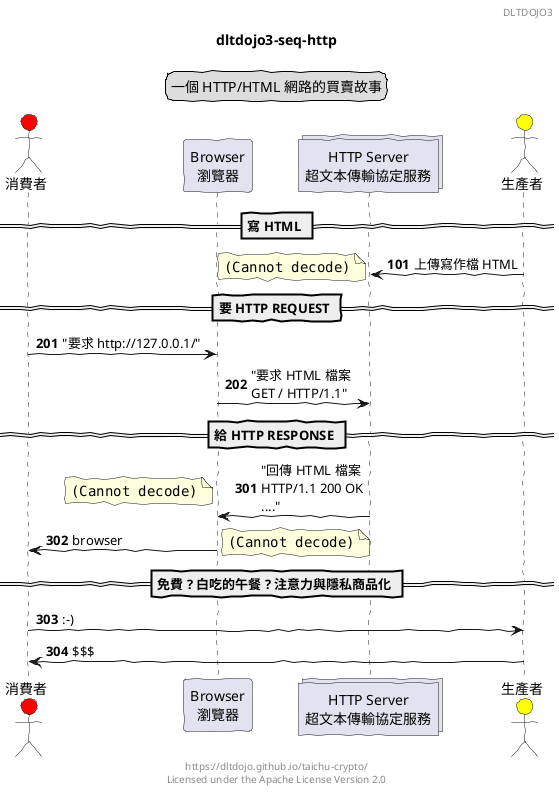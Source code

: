@startuml
header DLTDOJO3
footer https://dltdojo.github.io/taichu-crypto/\nLicensed under the Apache License Version 2.0
title dltdojo3-seq-http
legend top
一個 HTTP/HTML 網路的買賣故事
endlegend
skinparam handwritten true
actor "消費者" as Alice #red
participant "Browser\n瀏覽器"  as Browser
collections "HTTP Server\n超文本傳輸協定服務" as HTTPD
actor "生產者" as Bob #yellow
== 寫 HTML ==
autonumber 101
Bob -> HTTPD : 上傳寫作檔 HTML
note left
<img:../images/apache-big5-html-src.png{scale=0.5}>
end note
== 要 HTTP REQUEST ==
autonumber 201
Alice -> Browser : "要求 http://127.0.0.1/"
Browser -> HTTPD : "要求 HTML 檔案\nGET / HTTP/1.1"
== 給 HTTP RESPONSE ==
autonumber 301
HTTPD -> Browser : "回傳 HTML 檔案\nHTTP/1.1 200 OK\n...."  
note left
<img:../images/apache-big5-html-src.png{scale=0.5}>
end note  
Browser -> Alice : browser  
note right
<img:../images/apache-big5.png{scale=0.5}>
end note
== 免費 ? 白吃的午餐 ? 注意力與隱私商品化 ==
Alice -> Bob : :-)  
Bob -> Alice : $$$  
@enduml